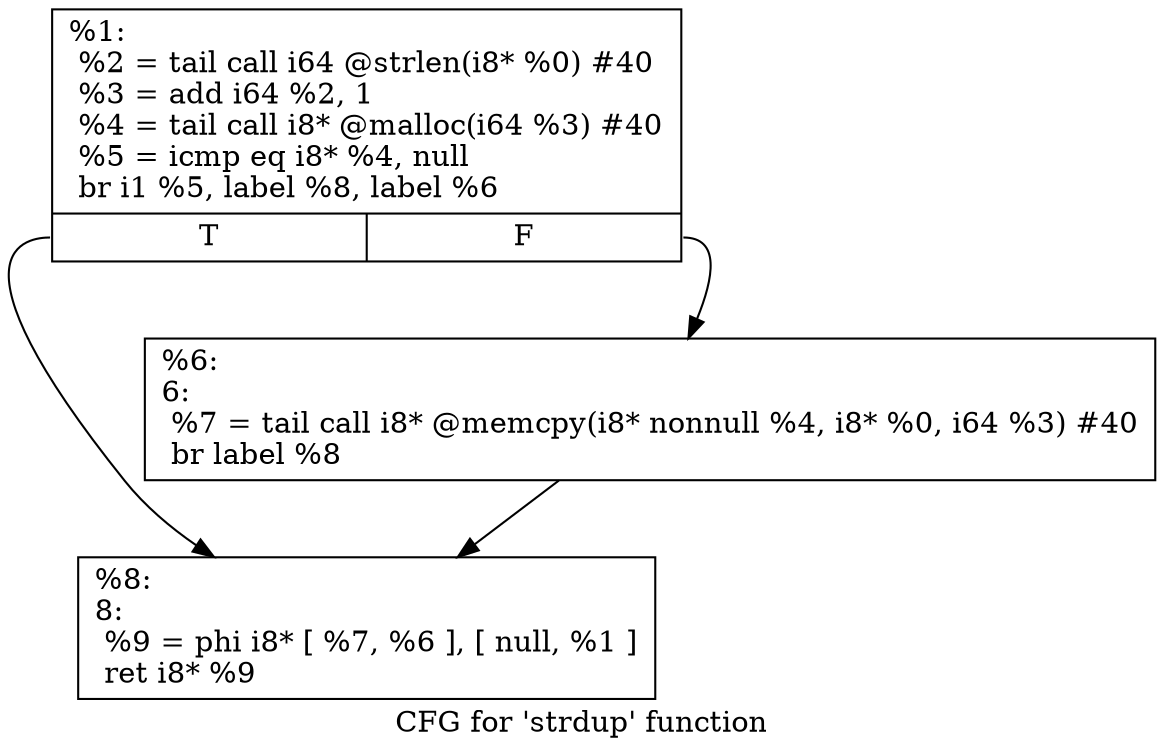 digraph "CFG for 'strdup' function" {
	label="CFG for 'strdup' function";

	Node0x16516b0 [shape=record,label="{%1:\l  %2 = tail call i64 @strlen(i8* %0) #40\l  %3 = add i64 %2, 1\l  %4 = tail call i8* @malloc(i64 %3) #40\l  %5 = icmp eq i8* %4, null\l  br i1 %5, label %8, label %6\l|{<s0>T|<s1>F}}"];
	Node0x16516b0:s0 -> Node0x16517b0;
	Node0x16516b0:s1 -> Node0x1651760;
	Node0x1651760 [shape=record,label="{%6:\l6:                                                \l  %7 = tail call i8* @memcpy(i8* nonnull %4, i8* %0, i64 %3) #40\l  br label %8\l}"];
	Node0x1651760 -> Node0x16517b0;
	Node0x16517b0 [shape=record,label="{%8:\l8:                                                \l  %9 = phi i8* [ %7, %6 ], [ null, %1 ]\l  ret i8* %9\l}"];
}
